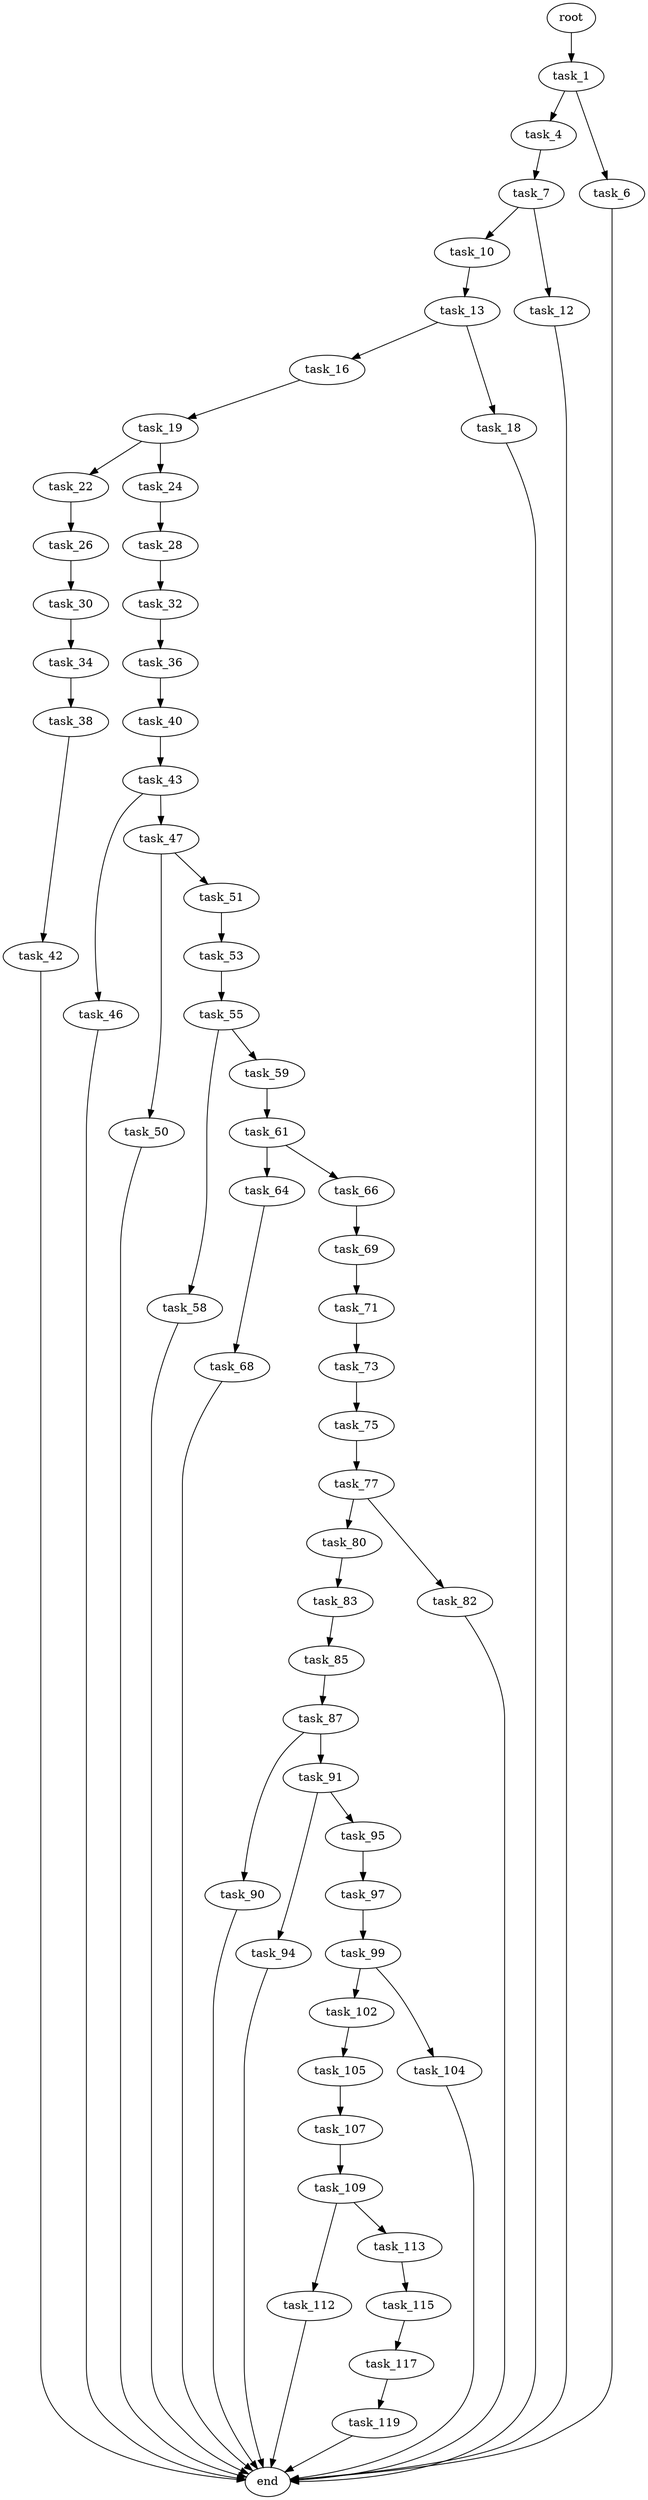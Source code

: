 digraph G {
  root [size="0.000000"];
  task_1 [size="19575307639.000000"];
  task_4 [size="782757789696.000000"];
  task_6 [size="107157773247.000000"];
  task_7 [size="19835965654.000000"];
  task_10 [size="53593330896.000000"];
  task_12 [size="11577067201.000000"];
  task_13 [size="4108331623.000000"];
  task_16 [size="3002190260.000000"];
  task_18 [size="1690702242.000000"];
  task_19 [size="782757789696.000000"];
  task_22 [size="183856582405.000000"];
  task_24 [size="4325599700.000000"];
  task_26 [size="28309900539.000000"];
  task_28 [size="7628771216.000000"];
  task_30 [size="782757789696.000000"];
  task_32 [size="43393185178.000000"];
  task_34 [size="554089702941.000000"];
  task_36 [size="231928233984.000000"];
  task_38 [size="44118212643.000000"];
  task_40 [size="9520721947.000000"];
  task_42 [size="368293445632.000000"];
  task_43 [size="2938139436.000000"];
  task_46 [size="5660440358.000000"];
  task_47 [size="49565196423.000000"];
  task_50 [size="332365522904.000000"];
  task_51 [size="231928233984.000000"];
  task_53 [size="367247559137.000000"];
  task_55 [size="134217728000.000000"];
  task_58 [size="15923383490.000000"];
  task_59 [size="7897943101.000000"];
  task_61 [size="231928233984.000000"];
  task_64 [size="52373793183.000000"];
  task_66 [size="25817295073.000000"];
  task_68 [size="8275937131.000000"];
  task_69 [size="22706846084.000000"];
  task_71 [size="1073741824000.000000"];
  task_73 [size="52006474303.000000"];
  task_75 [size="549755813888.000000"];
  task_77 [size="15631717366.000000"];
  task_80 [size="1952052852.000000"];
  task_82 [size="292829523665.000000"];
  task_83 [size="155024420471.000000"];
  task_85 [size="2064071833.000000"];
  task_87 [size="434914134969.000000"];
  task_90 [size="8589934592.000000"];
  task_91 [size="8201302032.000000"];
  task_94 [size="18662361940.000000"];
  task_95 [size="177070806346.000000"];
  task_97 [size="570815647733.000000"];
  task_99 [size="4278969990.000000"];
  task_102 [size="232855751044.000000"];
  task_104 [size="782757789696.000000"];
  task_105 [size="116708721474.000000"];
  task_107 [size="33628450877.000000"];
  task_109 [size="24841780743.000000"];
  task_112 [size="260394060178.000000"];
  task_113 [size="33191898580.000000"];
  task_115 [size="231928233984.000000"];
  task_117 [size="183518546807.000000"];
  task_119 [size="23181692029.000000"];
  end [size="0.000000"];

  root -> task_1 [size="1.000000"];
  task_1 -> task_4 [size="411041792.000000"];
  task_1 -> task_6 [size="411041792.000000"];
  task_4 -> task_7 [size="679477248.000000"];
  task_6 -> end [size="1.000000"];
  task_7 -> task_10 [size="536870912.000000"];
  task_7 -> task_12 [size="536870912.000000"];
  task_10 -> task_13 [size="838860800.000000"];
  task_12 -> end [size="1.000000"];
  task_13 -> task_16 [size="411041792.000000"];
  task_13 -> task_18 [size="411041792.000000"];
  task_16 -> task_19 [size="134217728.000000"];
  task_18 -> end [size="1.000000"];
  task_19 -> task_22 [size="679477248.000000"];
  task_19 -> task_24 [size="679477248.000000"];
  task_22 -> task_26 [size="536870912.000000"];
  task_24 -> task_28 [size="209715200.000000"];
  task_26 -> task_30 [size="33554432.000000"];
  task_28 -> task_32 [size="411041792.000000"];
  task_30 -> task_34 [size="679477248.000000"];
  task_32 -> task_36 [size="75497472.000000"];
  task_34 -> task_38 [size="536870912.000000"];
  task_36 -> task_40 [size="301989888.000000"];
  task_38 -> task_42 [size="838860800.000000"];
  task_40 -> task_43 [size="411041792.000000"];
  task_42 -> end [size="1.000000"];
  task_43 -> task_46 [size="75497472.000000"];
  task_43 -> task_47 [size="75497472.000000"];
  task_46 -> end [size="1.000000"];
  task_47 -> task_50 [size="838860800.000000"];
  task_47 -> task_51 [size="838860800.000000"];
  task_50 -> end [size="1.000000"];
  task_51 -> task_53 [size="301989888.000000"];
  task_53 -> task_55 [size="679477248.000000"];
  task_55 -> task_58 [size="209715200.000000"];
  task_55 -> task_59 [size="209715200.000000"];
  task_58 -> end [size="1.000000"];
  task_59 -> task_61 [size="134217728.000000"];
  task_61 -> task_64 [size="301989888.000000"];
  task_61 -> task_66 [size="301989888.000000"];
  task_64 -> task_68 [size="838860800.000000"];
  task_66 -> task_69 [size="33554432.000000"];
  task_68 -> end [size="1.000000"];
  task_69 -> task_71 [size="679477248.000000"];
  task_71 -> task_73 [size="838860800.000000"];
  task_73 -> task_75 [size="75497472.000000"];
  task_75 -> task_77 [size="536870912.000000"];
  task_77 -> task_80 [size="301989888.000000"];
  task_77 -> task_82 [size="301989888.000000"];
  task_80 -> task_83 [size="75497472.000000"];
  task_82 -> end [size="1.000000"];
  task_83 -> task_85 [size="301989888.000000"];
  task_85 -> task_87 [size="75497472.000000"];
  task_87 -> task_90 [size="411041792.000000"];
  task_87 -> task_91 [size="411041792.000000"];
  task_90 -> end [size="1.000000"];
  task_91 -> task_94 [size="536870912.000000"];
  task_91 -> task_95 [size="536870912.000000"];
  task_94 -> end [size="1.000000"];
  task_95 -> task_97 [size="134217728.000000"];
  task_97 -> task_99 [size="536870912.000000"];
  task_99 -> task_102 [size="75497472.000000"];
  task_99 -> task_104 [size="75497472.000000"];
  task_102 -> task_105 [size="301989888.000000"];
  task_104 -> end [size="1.000000"];
  task_105 -> task_107 [size="536870912.000000"];
  task_107 -> task_109 [size="33554432.000000"];
  task_109 -> task_112 [size="411041792.000000"];
  task_109 -> task_113 [size="411041792.000000"];
  task_112 -> end [size="1.000000"];
  task_113 -> task_115 [size="679477248.000000"];
  task_115 -> task_117 [size="301989888.000000"];
  task_117 -> task_119 [size="134217728.000000"];
  task_119 -> end [size="1.000000"];
}

